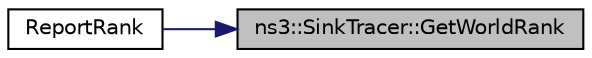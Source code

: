 digraph "ns3::SinkTracer::GetWorldRank"
{
 // LATEX_PDF_SIZE
  edge [fontname="Helvetica",fontsize="10",labelfontname="Helvetica",labelfontsize="10"];
  node [fontname="Helvetica",fontsize="10",shape=record];
  rankdir="RL";
  Node1 [label="ns3::SinkTracer::GetWorldRank",height=0.2,width=0.4,color="black", fillcolor="grey75", style="filled", fontcolor="black",tooltip="Get the MPI rank in the world communicator."];
  Node1 -> Node2 [dir="back",color="midnightblue",fontsize="10",style="solid",fontname="Helvetica"];
  Node2 [label="ReportRank",height=0.2,width=0.4,color="black", fillcolor="white", style="filled",URL="$simple-distributed-mpi-comm_8cc.html#a3a47cf32c558fa12a532873bb8a1abf8",tooltip="Report my rank, in both MPI_COMM_WORLD and the split communicator."];
}
